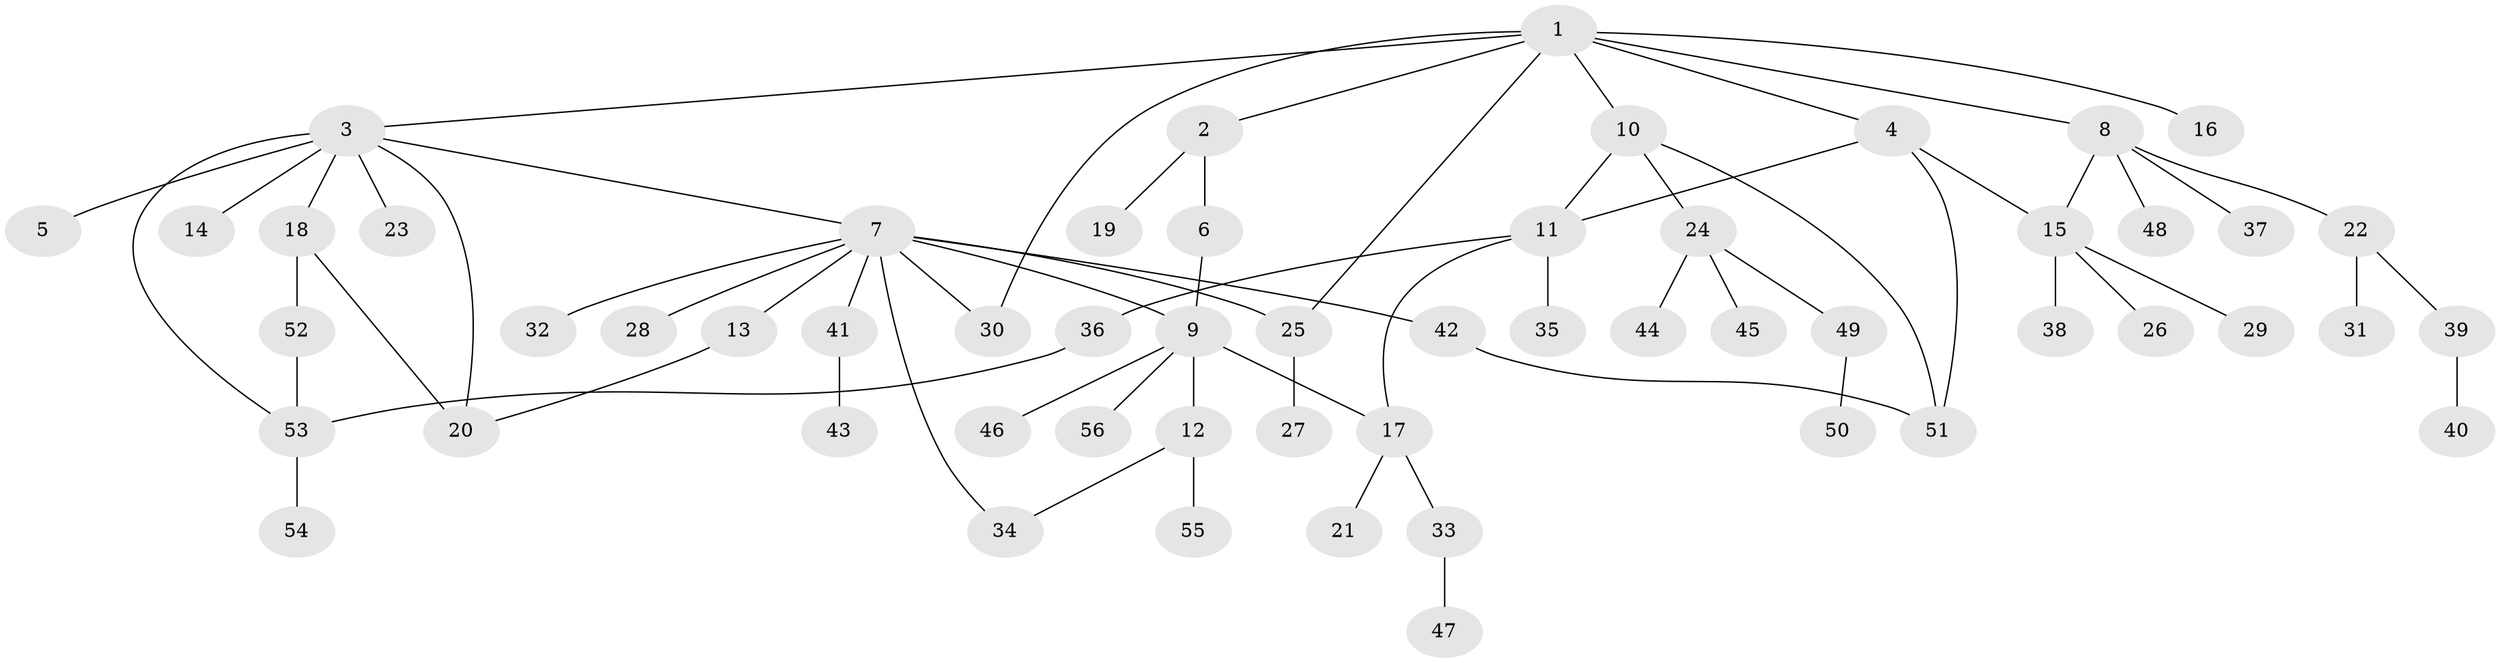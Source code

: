 // Generated by graph-tools (version 1.1) at 2025/35/03/09/25 02:35:33]
// undirected, 56 vertices, 68 edges
graph export_dot {
graph [start="1"]
  node [color=gray90,style=filled];
  1;
  2;
  3;
  4;
  5;
  6;
  7;
  8;
  9;
  10;
  11;
  12;
  13;
  14;
  15;
  16;
  17;
  18;
  19;
  20;
  21;
  22;
  23;
  24;
  25;
  26;
  27;
  28;
  29;
  30;
  31;
  32;
  33;
  34;
  35;
  36;
  37;
  38;
  39;
  40;
  41;
  42;
  43;
  44;
  45;
  46;
  47;
  48;
  49;
  50;
  51;
  52;
  53;
  54;
  55;
  56;
  1 -- 2;
  1 -- 3;
  1 -- 4;
  1 -- 8;
  1 -- 10;
  1 -- 16;
  1 -- 25;
  1 -- 30;
  2 -- 6;
  2 -- 19;
  3 -- 5;
  3 -- 7;
  3 -- 14;
  3 -- 18;
  3 -- 20;
  3 -- 23;
  3 -- 53;
  4 -- 11;
  4 -- 15;
  4 -- 51;
  6 -- 9;
  7 -- 9;
  7 -- 13;
  7 -- 25;
  7 -- 28;
  7 -- 30;
  7 -- 32;
  7 -- 34;
  7 -- 41;
  7 -- 42;
  8 -- 15;
  8 -- 22;
  8 -- 37;
  8 -- 48;
  9 -- 12;
  9 -- 17;
  9 -- 46;
  9 -- 56;
  10 -- 11;
  10 -- 24;
  10 -- 51;
  11 -- 17;
  11 -- 35;
  11 -- 36;
  12 -- 34;
  12 -- 55;
  13 -- 20;
  15 -- 26;
  15 -- 29;
  15 -- 38;
  17 -- 21;
  17 -- 33;
  18 -- 20;
  18 -- 52;
  22 -- 31;
  22 -- 39;
  24 -- 44;
  24 -- 45;
  24 -- 49;
  25 -- 27;
  33 -- 47;
  36 -- 53;
  39 -- 40;
  41 -- 43;
  42 -- 51;
  49 -- 50;
  52 -- 53;
  53 -- 54;
}
